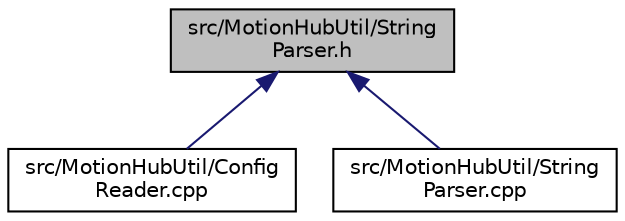 digraph "src/MotionHubUtil/StringParser.h"
{
 // LATEX_PDF_SIZE
  edge [fontname="Helvetica",fontsize="10",labelfontname="Helvetica",labelfontsize="10"];
  node [fontname="Helvetica",fontsize="10",shape=record];
  Node1 [label="src/MotionHubUtil/String\lParser.h",height=0.2,width=0.4,color="black", fillcolor="grey75", style="filled", fontcolor="black",tooltip=" "];
  Node1 -> Node2 [dir="back",color="midnightblue",fontsize="10",style="solid",fontname="Helvetica"];
  Node2 [label="src/MotionHubUtil/Config\lReader.cpp",height=0.2,width=0.4,color="black", fillcolor="white", style="filled",URL="$_config_reader_8cpp.html",tooltip=" "];
  Node1 -> Node3 [dir="back",color="midnightblue",fontsize="10",style="solid",fontname="Helvetica"];
  Node3 [label="src/MotionHubUtil/String\lParser.cpp",height=0.2,width=0.4,color="black", fillcolor="white", style="filled",URL="$_string_parser_8cpp.html",tooltip=" "];
}
